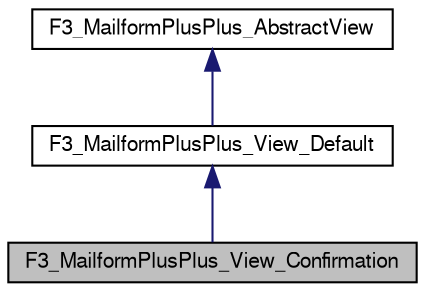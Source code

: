 digraph G
{
  edge [fontname="FreeSans",fontsize="10",labelfontname="FreeSans",labelfontsize="10"];
  node [fontname="FreeSans",fontsize="10",shape=record];
  Node1 [label="F3_MailformPlusPlus_View_Confirmation",height=0.2,width=0.4,color="black", fillcolor="grey75", style="filled" fontcolor="black"];
  Node2 -> Node1 [dir=back,color="midnightblue",fontsize="10",style="solid",fontname="FreeSans"];
  Node2 [label="F3_MailformPlusPlus_View_Default",height=0.2,width=0.4,color="black", fillcolor="white", style="filled",URL="$d7/df7/class_f3___mailform_plus_plus___view___default.html"];
  Node3 -> Node2 [dir=back,color="midnightblue",fontsize="10",style="solid",fontname="FreeSans"];
  Node3 [label="F3_MailformPlusPlus_AbstractView",height=0.2,width=0.4,color="black", fillcolor="white", style="filled",URL="$d2/d69/class_f3___mailform_plus_plus___abstract_view.html"];
}

